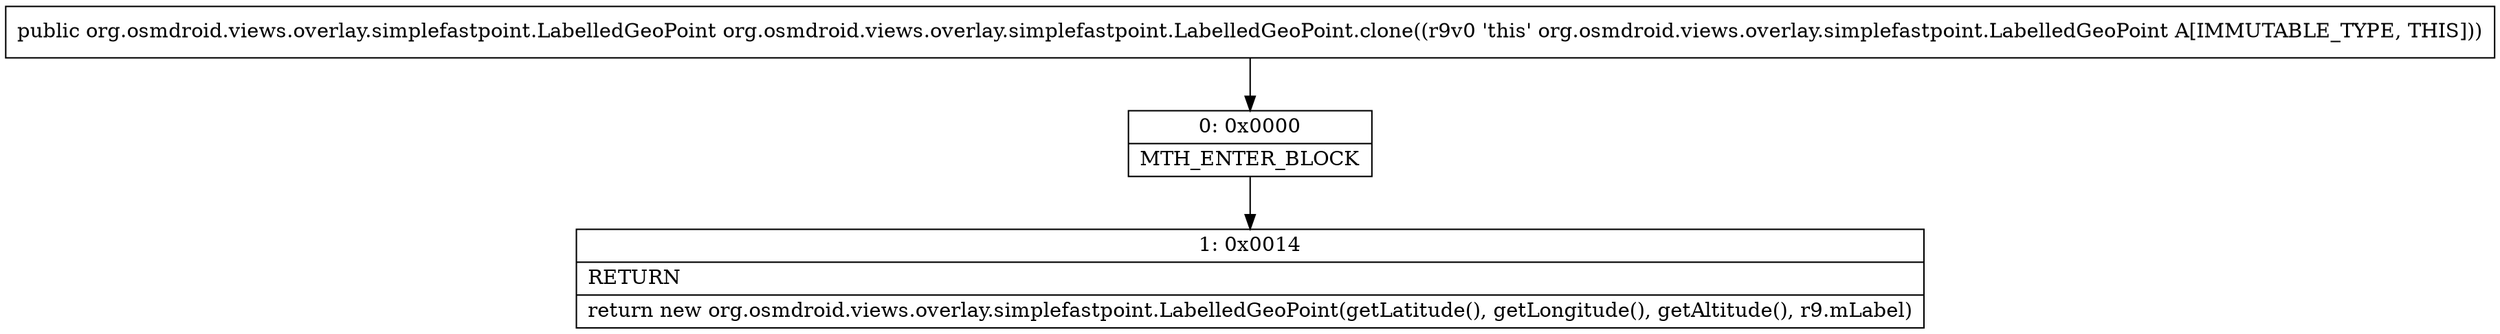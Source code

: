 digraph "CFG fororg.osmdroid.views.overlay.simplefastpoint.LabelledGeoPoint.clone()Lorg\/osmdroid\/views\/overlay\/simplefastpoint\/LabelledGeoPoint;" {
Node_0 [shape=record,label="{0\:\ 0x0000|MTH_ENTER_BLOCK\l}"];
Node_1 [shape=record,label="{1\:\ 0x0014|RETURN\l|return new org.osmdroid.views.overlay.simplefastpoint.LabelledGeoPoint(getLatitude(), getLongitude(), getAltitude(), r9.mLabel)\l}"];
MethodNode[shape=record,label="{public org.osmdroid.views.overlay.simplefastpoint.LabelledGeoPoint org.osmdroid.views.overlay.simplefastpoint.LabelledGeoPoint.clone((r9v0 'this' org.osmdroid.views.overlay.simplefastpoint.LabelledGeoPoint A[IMMUTABLE_TYPE, THIS])) }"];
MethodNode -> Node_0;
Node_0 -> Node_1;
}

